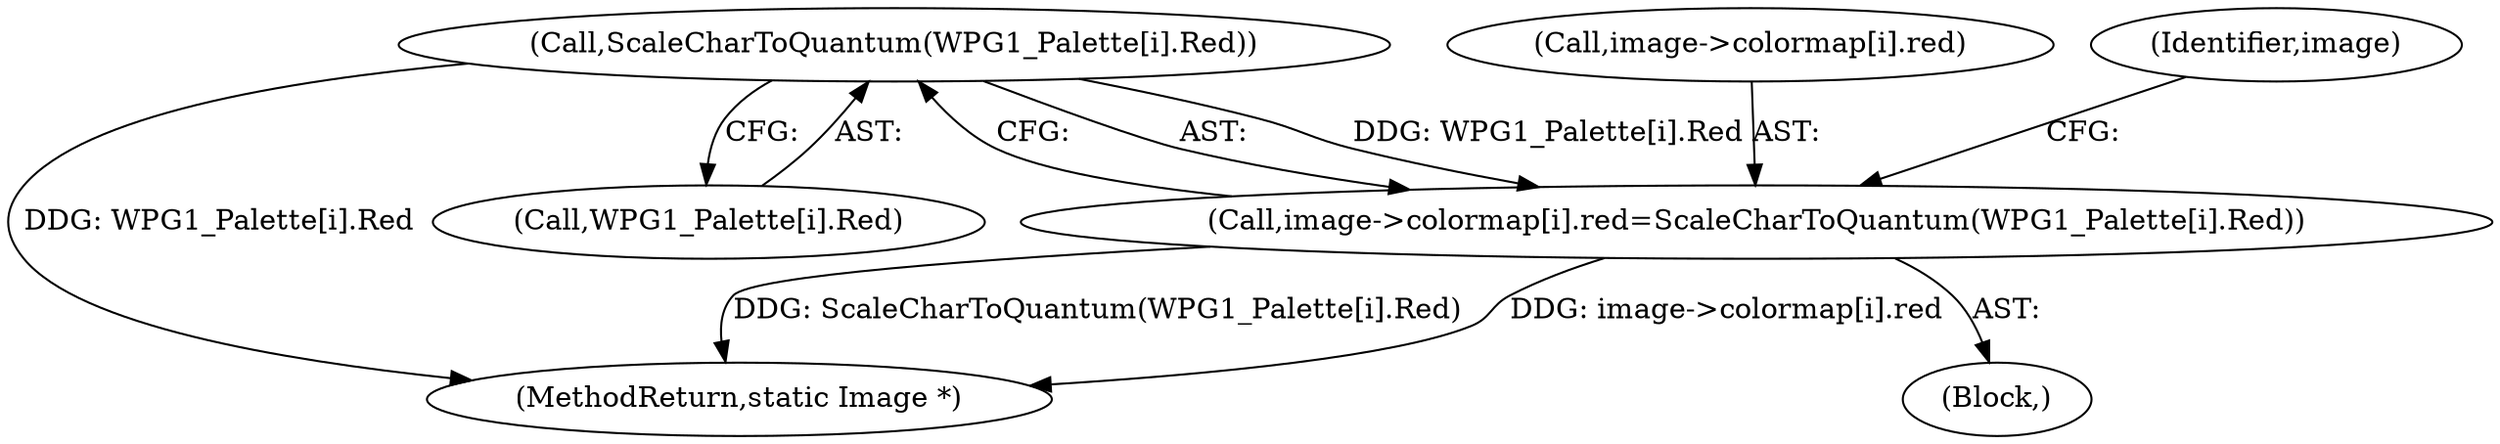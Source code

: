 digraph "0_ImageMagick_f6e9d0d9955e85bdd7540b251cd50d598dacc5e6_75@array" {
"1000834" [label="(Call,ScaleCharToQuantum(WPG1_Palette[i].Red))"];
"1000826" [label="(Call,image->colormap[i].red=ScaleCharToQuantum(WPG1_Palette[i].Red))"];
"1000826" [label="(Call,image->colormap[i].red=ScaleCharToQuantum(WPG1_Palette[i].Red))"];
"1000827" [label="(Call,image->colormap[i].red)"];
"1000844" [label="(Identifier,image)"];
"1001914" [label="(MethodReturn,static Image *)"];
"1000835" [label="(Call,WPG1_Palette[i].Red)"];
"1000834" [label="(Call,ScaleCharToQuantum(WPG1_Palette[i].Red))"];
"1000825" [label="(Block,)"];
"1000834" -> "1000826"  [label="AST: "];
"1000834" -> "1000835"  [label="CFG: "];
"1000835" -> "1000834"  [label="AST: "];
"1000826" -> "1000834"  [label="CFG: "];
"1000834" -> "1001914"  [label="DDG: WPG1_Palette[i].Red"];
"1000834" -> "1000826"  [label="DDG: WPG1_Palette[i].Red"];
"1000826" -> "1000825"  [label="AST: "];
"1000827" -> "1000826"  [label="AST: "];
"1000844" -> "1000826"  [label="CFG: "];
"1000826" -> "1001914"  [label="DDG: image->colormap[i].red"];
"1000826" -> "1001914"  [label="DDG: ScaleCharToQuantum(WPG1_Palette[i].Red)"];
}
